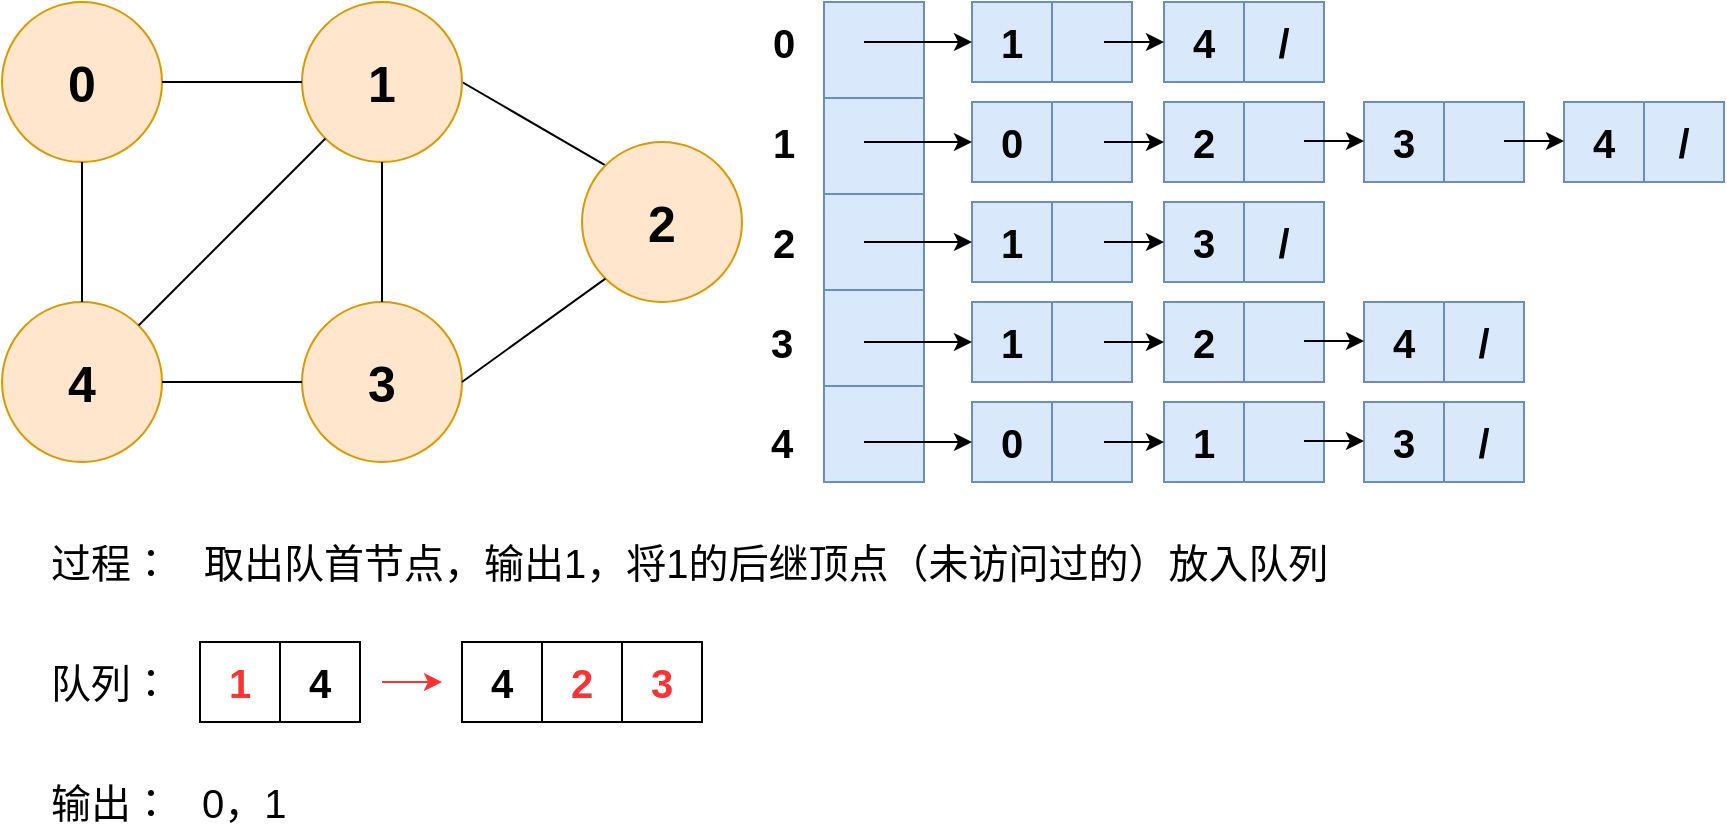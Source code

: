 <mxfile version="13.4.5" type="device"><diagram id="3SB0d3gYCvH_tWMfFJ3L" name="Page-1"><mxGraphModel dx="1106" dy="900" grid="1" gridSize="10" guides="1" tooltips="1" connect="1" arrows="1" fold="1" page="1" pageScale="1" pageWidth="827" pageHeight="1169" math="0" shadow="0"><root><mxCell id="0"/><mxCell id="1" parent="0"/><mxCell id="4MPdrHBVr2GdpKIysYIf-1" value="&lt;b style=&quot;font-size: 25px&quot;&gt;0&lt;/b&gt;" style="ellipse;whiteSpace=wrap;html=1;aspect=fixed;fillColor=#ffe6cc;strokeColor=#d79b00;" vertex="1" parent="1"><mxGeometry x="250" y="690" width="80" height="80" as="geometry"/></mxCell><mxCell id="4MPdrHBVr2GdpKIysYIf-2" value="" style="endArrow=none;html=1;entryX=0;entryY=0;entryDx=0;entryDy=0;exitX=1;exitY=0.5;exitDx=0;exitDy=0;" edge="1" parent="1" source="4MPdrHBVr2GdpKIysYIf-6" target="4MPdrHBVr2GdpKIysYIf-3"><mxGeometry width="50" height="50" relative="1" as="geometry"><mxPoint x="529.996" y="670.004" as="sourcePoint"/><mxPoint x="506.564" y="693.436" as="targetPoint"/></mxGeometry></mxCell><mxCell id="4MPdrHBVr2GdpKIysYIf-3" value="&lt;b style=&quot;font-size: 25px&quot;&gt;2&lt;/b&gt;" style="ellipse;whiteSpace=wrap;html=1;aspect=fixed;fillColor=#ffe6cc;strokeColor=#d79b00;" vertex="1" parent="1"><mxGeometry x="540" y="760" width="80" height="80" as="geometry"/></mxCell><mxCell id="4MPdrHBVr2GdpKIysYIf-4" value="&lt;b style=&quot;font-size: 25px&quot;&gt;3&lt;/b&gt;" style="ellipse;whiteSpace=wrap;html=1;aspect=fixed;fillColor=#ffe6cc;strokeColor=#d79b00;" vertex="1" parent="1"><mxGeometry x="400" y="840" width="80" height="80" as="geometry"/></mxCell><mxCell id="4MPdrHBVr2GdpKIysYIf-5" value="&lt;b style=&quot;font-size: 25px&quot;&gt;4&lt;/b&gt;" style="ellipse;whiteSpace=wrap;html=1;aspect=fixed;fillColor=#ffe6cc;strokeColor=#d79b00;" vertex="1" parent="1"><mxGeometry x="250" y="840" width="80" height="80" as="geometry"/></mxCell><mxCell id="4MPdrHBVr2GdpKIysYIf-6" value="&lt;b style=&quot;font-size: 25px&quot;&gt;1&lt;/b&gt;" style="ellipse;whiteSpace=wrap;html=1;aspect=fixed;fillColor=#ffe6cc;strokeColor=#d79b00;" vertex="1" parent="1"><mxGeometry x="400" y="690" width="80" height="80" as="geometry"/></mxCell><mxCell id="4MPdrHBVr2GdpKIysYIf-7" value="" style="endArrow=none;html=1;" edge="1" parent="1" source="4MPdrHBVr2GdpKIysYIf-1" target="4MPdrHBVr2GdpKIysYIf-6"><mxGeometry width="50" height="50" relative="1" as="geometry"><mxPoint x="478.284" y="768.284" as="sourcePoint"/><mxPoint x="571.716" y="791.716" as="targetPoint"/></mxGeometry></mxCell><mxCell id="4MPdrHBVr2GdpKIysYIf-8" value="" style="endArrow=none;html=1;" edge="1" parent="1" source="4MPdrHBVr2GdpKIysYIf-5" target="4MPdrHBVr2GdpKIysYIf-1"><mxGeometry width="50" height="50" relative="1" as="geometry"><mxPoint x="340" y="740" as="sourcePoint"/><mxPoint x="410" y="740" as="targetPoint"/></mxGeometry></mxCell><mxCell id="4MPdrHBVr2GdpKIysYIf-9" value="" style="endArrow=none;html=1;exitX=0;exitY=0.5;exitDx=0;exitDy=0;entryX=1;entryY=0.5;entryDx=0;entryDy=0;" edge="1" parent="1" source="4MPdrHBVr2GdpKIysYIf-4" target="4MPdrHBVr2GdpKIysYIf-5"><mxGeometry width="50" height="50" relative="1" as="geometry"><mxPoint x="300" y="850" as="sourcePoint"/><mxPoint x="300" y="780" as="targetPoint"/></mxGeometry></mxCell><mxCell id="4MPdrHBVr2GdpKIysYIf-10" value="" style="endArrow=none;html=1;exitX=0.5;exitY=1;exitDx=0;exitDy=0;entryX=0.5;entryY=0;entryDx=0;entryDy=0;" edge="1" parent="1" source="4MPdrHBVr2GdpKIysYIf-6" target="4MPdrHBVr2GdpKIysYIf-4"><mxGeometry width="50" height="50" relative="1" as="geometry"><mxPoint x="410" y="890" as="sourcePoint"/><mxPoint x="340" y="890" as="targetPoint"/></mxGeometry></mxCell><mxCell id="4MPdrHBVr2GdpKIysYIf-11" value="" style="endArrow=none;html=1;exitX=0;exitY=1;exitDx=0;exitDy=0;entryX=1;entryY=0.5;entryDx=0;entryDy=0;" edge="1" parent="1" source="4MPdrHBVr2GdpKIysYIf-3" target="4MPdrHBVr2GdpKIysYIf-4"><mxGeometry width="50" height="50" relative="1" as="geometry"><mxPoint x="450" y="780" as="sourcePoint"/><mxPoint x="450" y="850" as="targetPoint"/></mxGeometry></mxCell><mxCell id="4MPdrHBVr2GdpKIysYIf-12" value="" style="endArrow=none;html=1;exitX=0;exitY=1;exitDx=0;exitDy=0;entryX=1;entryY=0;entryDx=0;entryDy=0;" edge="1" parent="1" source="4MPdrHBVr2GdpKIysYIf-6" target="4MPdrHBVr2GdpKIysYIf-5"><mxGeometry width="50" height="50" relative="1" as="geometry"><mxPoint x="450" y="780" as="sourcePoint"/><mxPoint x="450" y="850" as="targetPoint"/></mxGeometry></mxCell><mxCell id="4MPdrHBVr2GdpKIysYIf-13" value="队列：" style="text;html=1;strokeColor=none;fillColor=none;align=center;verticalAlign=middle;whiteSpace=wrap;rounded=0;fontSize=20;" vertex="1" parent="1"><mxGeometry x="270" y="1020" width="69" height="20" as="geometry"/></mxCell><mxCell id="4MPdrHBVr2GdpKIysYIf-14" value="&lt;div&gt;&lt;span style=&quot;font-size: 20px&quot;&gt;&lt;b&gt;4&lt;/b&gt;&lt;/span&gt;&lt;/div&gt;" style="text;html=1;strokeColor=none;fillColor=none;align=center;verticalAlign=middle;whiteSpace=wrap;rounded=0;" vertex="1" parent="1"><mxGeometry x="620" y="900" width="40" height="20" as="geometry"/></mxCell><mxCell id="4MPdrHBVr2GdpKIysYIf-15" value="&lt;div&gt;&lt;span style=&quot;font-size: 20px&quot;&gt;&lt;b&gt;3&lt;/b&gt;&lt;/span&gt;&lt;/div&gt;" style="text;html=1;strokeColor=none;fillColor=none;align=center;verticalAlign=middle;whiteSpace=wrap;rounded=0;" vertex="1" parent="1"><mxGeometry x="620" y="850" width="40" height="20" as="geometry"/></mxCell><mxCell id="4MPdrHBVr2GdpKIysYIf-16" value="&lt;div&gt;&lt;span style=&quot;font-size: 20px&quot;&gt;&lt;b&gt;2&lt;/b&gt;&lt;/span&gt;&lt;/div&gt;" style="text;html=1;strokeColor=none;fillColor=none;align=center;verticalAlign=middle;whiteSpace=wrap;rounded=0;" vertex="1" parent="1"><mxGeometry x="621" y="800" width="40" height="20" as="geometry"/></mxCell><mxCell id="4MPdrHBVr2GdpKIysYIf-17" value="&lt;div&gt;&lt;span style=&quot;font-size: 20px&quot;&gt;&lt;b&gt;1&lt;/b&gt;&lt;/span&gt;&lt;/div&gt;" style="text;html=1;strokeColor=none;fillColor=none;align=center;verticalAlign=middle;whiteSpace=wrap;rounded=0;" vertex="1" parent="1"><mxGeometry x="621" y="750" width="40" height="20" as="geometry"/></mxCell><mxCell id="4MPdrHBVr2GdpKIysYIf-18" value="&lt;div&gt;&lt;span style=&quot;font-size: 20px&quot;&gt;&lt;b&gt;0&lt;/b&gt;&lt;/span&gt;&lt;/div&gt;" style="text;html=1;strokeColor=none;fillColor=none;align=center;verticalAlign=middle;whiteSpace=wrap;rounded=0;" vertex="1" parent="1"><mxGeometry x="621" y="700" width="40" height="20" as="geometry"/></mxCell><mxCell id="4MPdrHBVr2GdpKIysYIf-19" value="" style="shape=table;html=1;whiteSpace=wrap;startSize=0;container=1;collapsible=0;childLayout=tableLayout;fontSize=20;fontStyle=1;strokeColor=#6c8ebf;fillColor=#dae8fc;" vertex="1" parent="1"><mxGeometry x="831" y="690" width="80" height="40" as="geometry"/></mxCell><mxCell id="4MPdrHBVr2GdpKIysYIf-20" value="" style="shape=partialRectangle;html=1;whiteSpace=wrap;collapsible=0;dropTarget=0;pointerEvents=0;fillColor=none;top=0;left=0;bottom=0;right=0;points=[[0,0.5],[1,0.5]];portConstraint=eastwest;fontSize=20;fontStyle=1" vertex="1" parent="4MPdrHBVr2GdpKIysYIf-19"><mxGeometry width="80" height="40" as="geometry"/></mxCell><mxCell id="4MPdrHBVr2GdpKIysYIf-21" value="4" style="shape=partialRectangle;html=1;whiteSpace=wrap;connectable=0;overflow=hidden;fillColor=none;top=0;left=0;bottom=0;right=0;fontSize=20;fontStyle=1" vertex="1" parent="4MPdrHBVr2GdpKIysYIf-20"><mxGeometry width="40" height="40" as="geometry"/></mxCell><mxCell id="4MPdrHBVr2GdpKIysYIf-22" value="/" style="shape=partialRectangle;html=1;whiteSpace=wrap;connectable=0;overflow=hidden;fillColor=none;top=0;left=0;bottom=0;right=0;fontSize=20;fontStyle=1" vertex="1" parent="4MPdrHBVr2GdpKIysYIf-20"><mxGeometry x="40" width="40" height="40" as="geometry"/></mxCell><mxCell id="4MPdrHBVr2GdpKIysYIf-23" value="" style="shape=table;html=1;whiteSpace=wrap;startSize=0;container=1;collapsible=0;childLayout=tableLayout;fontSize=20;fontStyle=1;strokeColor=#6c8ebf;fillColor=#dae8fc;" vertex="1" parent="1"><mxGeometry x="735" y="690" width="80" height="40" as="geometry"/></mxCell><mxCell id="4MPdrHBVr2GdpKIysYIf-24" value="" style="shape=partialRectangle;html=1;whiteSpace=wrap;collapsible=0;dropTarget=0;pointerEvents=0;fillColor=none;top=0;left=0;bottom=0;right=0;points=[[0,0.5],[1,0.5]];portConstraint=eastwest;fontSize=20;fontStyle=1" vertex="1" parent="4MPdrHBVr2GdpKIysYIf-23"><mxGeometry width="80" height="40" as="geometry"/></mxCell><mxCell id="4MPdrHBVr2GdpKIysYIf-25" value="1" style="shape=partialRectangle;html=1;whiteSpace=wrap;connectable=0;overflow=hidden;fillColor=none;top=0;left=0;bottom=0;right=0;fontSize=20;fontStyle=1" vertex="1" parent="4MPdrHBVr2GdpKIysYIf-24"><mxGeometry width="40" height="40" as="geometry"/></mxCell><mxCell id="4MPdrHBVr2GdpKIysYIf-26" value="" style="shape=partialRectangle;html=1;whiteSpace=wrap;connectable=0;overflow=hidden;fillColor=none;top=0;left=0;bottom=0;right=0;fontSize=20;fontStyle=1" vertex="1" parent="4MPdrHBVr2GdpKIysYIf-24"><mxGeometry x="40" width="40" height="40" as="geometry"/></mxCell><mxCell id="4MPdrHBVr2GdpKIysYIf-27" value="" style="shape=table;html=1;whiteSpace=wrap;startSize=0;container=1;collapsible=0;childLayout=tableLayout;fontSize=20;fontStyle=1;strokeColor=#6c8ebf;fillColor=#dae8fc;" vertex="1" parent="1"><mxGeometry x="1031" y="740" width="80" height="40" as="geometry"/></mxCell><mxCell id="4MPdrHBVr2GdpKIysYIf-28" value="" style="shape=partialRectangle;html=1;whiteSpace=wrap;collapsible=0;dropTarget=0;pointerEvents=0;fillColor=none;top=0;left=0;bottom=0;right=0;points=[[0,0.5],[1,0.5]];portConstraint=eastwest;fontSize=20;fontStyle=1" vertex="1" parent="4MPdrHBVr2GdpKIysYIf-27"><mxGeometry width="80" height="40" as="geometry"/></mxCell><mxCell id="4MPdrHBVr2GdpKIysYIf-29" value="4" style="shape=partialRectangle;html=1;whiteSpace=wrap;connectable=0;overflow=hidden;fillColor=none;top=0;left=0;bottom=0;right=0;fontSize=20;fontStyle=1" vertex="1" parent="4MPdrHBVr2GdpKIysYIf-28"><mxGeometry width="40" height="40" as="geometry"/></mxCell><mxCell id="4MPdrHBVr2GdpKIysYIf-30" value="/" style="shape=partialRectangle;html=1;whiteSpace=wrap;connectable=0;overflow=hidden;fillColor=none;top=0;left=0;bottom=0;right=0;fontSize=20;fontStyle=1" vertex="1" parent="4MPdrHBVr2GdpKIysYIf-28"><mxGeometry x="40" width="40" height="40" as="geometry"/></mxCell><mxCell id="4MPdrHBVr2GdpKIysYIf-31" value="" style="shape=table;html=1;whiteSpace=wrap;startSize=0;container=1;collapsible=0;childLayout=tableLayout;fontSize=20;fontStyle=1;strokeColor=#6c8ebf;fillColor=#dae8fc;" vertex="1" parent="1"><mxGeometry x="931" y="740" width="80" height="40" as="geometry"/></mxCell><mxCell id="4MPdrHBVr2GdpKIysYIf-32" value="" style="shape=partialRectangle;html=1;whiteSpace=wrap;collapsible=0;dropTarget=0;pointerEvents=0;fillColor=none;top=0;left=0;bottom=0;right=0;points=[[0,0.5],[1,0.5]];portConstraint=eastwest;fontSize=20;fontStyle=1" vertex="1" parent="4MPdrHBVr2GdpKIysYIf-31"><mxGeometry width="80" height="40" as="geometry"/></mxCell><mxCell id="4MPdrHBVr2GdpKIysYIf-33" value="3" style="shape=partialRectangle;html=1;whiteSpace=wrap;connectable=0;overflow=hidden;fillColor=none;top=0;left=0;bottom=0;right=0;fontSize=20;fontStyle=1" vertex="1" parent="4MPdrHBVr2GdpKIysYIf-32"><mxGeometry width="40" height="40" as="geometry"/></mxCell><mxCell id="4MPdrHBVr2GdpKIysYIf-34" value="" style="shape=partialRectangle;html=1;whiteSpace=wrap;connectable=0;overflow=hidden;fillColor=none;top=0;left=0;bottom=0;right=0;fontSize=20;fontStyle=1" vertex="1" parent="4MPdrHBVr2GdpKIysYIf-32"><mxGeometry x="40" width="40" height="40" as="geometry"/></mxCell><mxCell id="4MPdrHBVr2GdpKIysYIf-35" value="" style="shape=table;html=1;whiteSpace=wrap;startSize=0;container=1;collapsible=0;childLayout=tableLayout;fontSize=20;fontStyle=1;strokeColor=#6c8ebf;fillColor=#dae8fc;" vertex="1" parent="1"><mxGeometry x="831" y="740" width="80" height="40" as="geometry"/></mxCell><mxCell id="4MPdrHBVr2GdpKIysYIf-36" value="" style="shape=partialRectangle;html=1;whiteSpace=wrap;collapsible=0;dropTarget=0;pointerEvents=0;fillColor=none;top=0;left=0;bottom=0;right=0;points=[[0,0.5],[1,0.5]];portConstraint=eastwest;fontSize=20;fontStyle=1" vertex="1" parent="4MPdrHBVr2GdpKIysYIf-35"><mxGeometry width="80" height="40" as="geometry"/></mxCell><mxCell id="4MPdrHBVr2GdpKIysYIf-37" value="2" style="shape=partialRectangle;html=1;whiteSpace=wrap;connectable=0;overflow=hidden;fillColor=none;top=0;left=0;bottom=0;right=0;fontSize=20;fontStyle=1" vertex="1" parent="4MPdrHBVr2GdpKIysYIf-36"><mxGeometry width="40" height="40" as="geometry"/></mxCell><mxCell id="4MPdrHBVr2GdpKIysYIf-38" value="" style="shape=partialRectangle;html=1;whiteSpace=wrap;connectable=0;overflow=hidden;fillColor=none;top=0;left=0;bottom=0;right=0;fontSize=20;fontStyle=1" vertex="1" parent="4MPdrHBVr2GdpKIysYIf-36"><mxGeometry x="40" width="40" height="40" as="geometry"/></mxCell><mxCell id="4MPdrHBVr2GdpKIysYIf-39" value="" style="shape=table;html=1;whiteSpace=wrap;startSize=0;container=1;collapsible=0;childLayout=tableLayout;fontSize=20;fontStyle=1;strokeColor=#6c8ebf;fillColor=#dae8fc;" vertex="1" parent="1"><mxGeometry x="735" y="740" width="80" height="40" as="geometry"/></mxCell><mxCell id="4MPdrHBVr2GdpKIysYIf-40" value="" style="shape=partialRectangle;html=1;whiteSpace=wrap;collapsible=0;dropTarget=0;pointerEvents=0;fillColor=none;top=0;left=0;bottom=0;right=0;points=[[0,0.5],[1,0.5]];portConstraint=eastwest;fontSize=20;fontStyle=1" vertex="1" parent="4MPdrHBVr2GdpKIysYIf-39"><mxGeometry width="80" height="40" as="geometry"/></mxCell><mxCell id="4MPdrHBVr2GdpKIysYIf-41" value="0" style="shape=partialRectangle;html=1;whiteSpace=wrap;connectable=0;overflow=hidden;fillColor=none;top=0;left=0;bottom=0;right=0;fontSize=20;fontStyle=1" vertex="1" parent="4MPdrHBVr2GdpKIysYIf-40"><mxGeometry width="40" height="40" as="geometry"/></mxCell><mxCell id="4MPdrHBVr2GdpKIysYIf-42" value="" style="shape=partialRectangle;html=1;whiteSpace=wrap;connectable=0;overflow=hidden;fillColor=none;top=0;left=0;bottom=0;right=0;fontSize=20;fontStyle=1" vertex="1" parent="4MPdrHBVr2GdpKIysYIf-40"><mxGeometry x="40" width="40" height="40" as="geometry"/></mxCell><mxCell id="4MPdrHBVr2GdpKIysYIf-43" value="" style="shape=table;html=1;whiteSpace=wrap;startSize=0;container=1;collapsible=0;childLayout=tableLayout;fontSize=20;fontStyle=1;strokeColor=#6c8ebf;fillColor=#dae8fc;" vertex="1" parent="1"><mxGeometry x="831" y="790" width="80" height="40" as="geometry"/></mxCell><mxCell id="4MPdrHBVr2GdpKIysYIf-44" value="" style="shape=partialRectangle;html=1;whiteSpace=wrap;collapsible=0;dropTarget=0;pointerEvents=0;fillColor=none;top=0;left=0;bottom=0;right=0;points=[[0,0.5],[1,0.5]];portConstraint=eastwest;fontSize=20;fontStyle=1" vertex="1" parent="4MPdrHBVr2GdpKIysYIf-43"><mxGeometry width="80" height="40" as="geometry"/></mxCell><mxCell id="4MPdrHBVr2GdpKIysYIf-45" value="3" style="shape=partialRectangle;html=1;whiteSpace=wrap;connectable=0;overflow=hidden;fillColor=none;top=0;left=0;bottom=0;right=0;fontSize=20;fontStyle=1" vertex="1" parent="4MPdrHBVr2GdpKIysYIf-44"><mxGeometry width="40" height="40" as="geometry"/></mxCell><mxCell id="4MPdrHBVr2GdpKIysYIf-46" value="/" style="shape=partialRectangle;html=1;whiteSpace=wrap;connectable=0;overflow=hidden;fillColor=none;top=0;left=0;bottom=0;right=0;fontSize=20;fontStyle=1" vertex="1" parent="4MPdrHBVr2GdpKIysYIf-44"><mxGeometry x="40" width="40" height="40" as="geometry"/></mxCell><mxCell id="4MPdrHBVr2GdpKIysYIf-47" value="" style="shape=table;html=1;whiteSpace=wrap;startSize=0;container=1;collapsible=0;childLayout=tableLayout;fontSize=20;fontStyle=1;fillColor=#dae8fc;strokeColor=#6c8ebf;" vertex="1" parent="1"><mxGeometry x="735" y="790" width="80" height="40" as="geometry"/></mxCell><mxCell id="4MPdrHBVr2GdpKIysYIf-48" value="" style="shape=partialRectangle;html=1;whiteSpace=wrap;collapsible=0;dropTarget=0;pointerEvents=0;fillColor=none;top=0;left=0;bottom=0;right=0;points=[[0,0.5],[1,0.5]];portConstraint=eastwest;fontSize=20;fontStyle=1" vertex="1" parent="4MPdrHBVr2GdpKIysYIf-47"><mxGeometry width="80" height="40" as="geometry"/></mxCell><mxCell id="4MPdrHBVr2GdpKIysYIf-49" value="1" style="shape=partialRectangle;html=1;whiteSpace=wrap;connectable=0;overflow=hidden;fillColor=none;top=0;left=0;bottom=0;right=0;fontSize=20;fontStyle=1" vertex="1" parent="4MPdrHBVr2GdpKIysYIf-48"><mxGeometry width="40" height="40" as="geometry"/></mxCell><mxCell id="4MPdrHBVr2GdpKIysYIf-50" value="" style="shape=partialRectangle;html=1;whiteSpace=wrap;connectable=0;overflow=hidden;fillColor=none;top=0;left=0;bottom=0;right=0;fontSize=20;fontStyle=1" vertex="1" parent="4MPdrHBVr2GdpKIysYIf-48"><mxGeometry x="40" width="40" height="40" as="geometry"/></mxCell><mxCell id="4MPdrHBVr2GdpKIysYIf-51" value="" style="shape=table;html=1;whiteSpace=wrap;startSize=0;container=1;collapsible=0;childLayout=tableLayout;fontSize=20;fontStyle=1;strokeColor=#6c8ebf;fillColor=#dae8fc;" vertex="1" parent="1"><mxGeometry x="931" y="840" width="80" height="40" as="geometry"/></mxCell><mxCell id="4MPdrHBVr2GdpKIysYIf-52" value="" style="shape=partialRectangle;html=1;whiteSpace=wrap;collapsible=0;dropTarget=0;pointerEvents=0;fillColor=none;top=0;left=0;bottom=0;right=0;points=[[0,0.5],[1,0.5]];portConstraint=eastwest;fontSize=20;fontStyle=1" vertex="1" parent="4MPdrHBVr2GdpKIysYIf-51"><mxGeometry width="80" height="40" as="geometry"/></mxCell><mxCell id="4MPdrHBVr2GdpKIysYIf-53" value="4" style="shape=partialRectangle;html=1;whiteSpace=wrap;connectable=0;overflow=hidden;fillColor=none;top=0;left=0;bottom=0;right=0;fontSize=20;fontStyle=1" vertex="1" parent="4MPdrHBVr2GdpKIysYIf-52"><mxGeometry width="40" height="40" as="geometry"/></mxCell><mxCell id="4MPdrHBVr2GdpKIysYIf-54" value="/" style="shape=partialRectangle;html=1;whiteSpace=wrap;connectable=0;overflow=hidden;fillColor=none;top=0;left=0;bottom=0;right=0;fontSize=20;fontStyle=1" vertex="1" parent="4MPdrHBVr2GdpKIysYIf-52"><mxGeometry x="40" width="40" height="40" as="geometry"/></mxCell><mxCell id="4MPdrHBVr2GdpKIysYIf-55" value="" style="shape=table;html=1;whiteSpace=wrap;startSize=0;container=1;collapsible=0;childLayout=tableLayout;fontSize=20;fontStyle=1;strokeColor=#6c8ebf;fillColor=#dae8fc;" vertex="1" parent="1"><mxGeometry x="831" y="840" width="80" height="40" as="geometry"/></mxCell><mxCell id="4MPdrHBVr2GdpKIysYIf-56" value="" style="shape=partialRectangle;html=1;whiteSpace=wrap;collapsible=0;dropTarget=0;pointerEvents=0;fillColor=none;top=0;left=0;bottom=0;right=0;points=[[0,0.5],[1,0.5]];portConstraint=eastwest;fontSize=20;fontStyle=1" vertex="1" parent="4MPdrHBVr2GdpKIysYIf-55"><mxGeometry width="80" height="40" as="geometry"/></mxCell><mxCell id="4MPdrHBVr2GdpKIysYIf-57" value="2" style="shape=partialRectangle;html=1;whiteSpace=wrap;connectable=0;overflow=hidden;fillColor=none;top=0;left=0;bottom=0;right=0;fontSize=20;fontStyle=1" vertex="1" parent="4MPdrHBVr2GdpKIysYIf-56"><mxGeometry width="40" height="40" as="geometry"/></mxCell><mxCell id="4MPdrHBVr2GdpKIysYIf-58" value="" style="shape=partialRectangle;html=1;whiteSpace=wrap;connectable=0;overflow=hidden;fillColor=none;top=0;left=0;bottom=0;right=0;fontSize=20;fontStyle=1" vertex="1" parent="4MPdrHBVr2GdpKIysYIf-56"><mxGeometry x="40" width="40" height="40" as="geometry"/></mxCell><mxCell id="4MPdrHBVr2GdpKIysYIf-59" value="" style="shape=table;html=1;whiteSpace=wrap;startSize=0;container=1;collapsible=0;childLayout=tableLayout;fontSize=20;fontStyle=1;strokeColor=#6c8ebf;fillColor=#dae8fc;" vertex="1" parent="1"><mxGeometry x="735" y="840" width="80" height="40" as="geometry"/></mxCell><mxCell id="4MPdrHBVr2GdpKIysYIf-60" value="" style="shape=partialRectangle;html=1;whiteSpace=wrap;collapsible=0;dropTarget=0;pointerEvents=0;fillColor=none;top=0;left=0;bottom=0;right=0;points=[[0,0.5],[1,0.5]];portConstraint=eastwest;fontSize=20;fontStyle=1" vertex="1" parent="4MPdrHBVr2GdpKIysYIf-59"><mxGeometry width="80" height="40" as="geometry"/></mxCell><mxCell id="4MPdrHBVr2GdpKIysYIf-61" value="1" style="shape=partialRectangle;html=1;whiteSpace=wrap;connectable=0;overflow=hidden;fillColor=none;top=0;left=0;bottom=0;right=0;fontSize=20;fontStyle=1" vertex="1" parent="4MPdrHBVr2GdpKIysYIf-60"><mxGeometry width="40" height="40" as="geometry"/></mxCell><mxCell id="4MPdrHBVr2GdpKIysYIf-62" value="" style="shape=partialRectangle;html=1;whiteSpace=wrap;connectable=0;overflow=hidden;fillColor=none;top=0;left=0;bottom=0;right=0;fontSize=20;fontStyle=1" vertex="1" parent="4MPdrHBVr2GdpKIysYIf-60"><mxGeometry x="40" width="40" height="40" as="geometry"/></mxCell><mxCell id="4MPdrHBVr2GdpKIysYIf-63" value="" style="shape=table;html=1;whiteSpace=wrap;startSize=0;container=1;collapsible=0;childLayout=tableLayout;fontSize=20;fontStyle=1;strokeColor=#6c8ebf;fillColor=#dae8fc;" vertex="1" parent="1"><mxGeometry x="931" y="890" width="80" height="40" as="geometry"/></mxCell><mxCell id="4MPdrHBVr2GdpKIysYIf-64" value="" style="shape=partialRectangle;html=1;whiteSpace=wrap;collapsible=0;dropTarget=0;pointerEvents=0;fillColor=none;top=0;left=0;bottom=0;right=0;points=[[0,0.5],[1,0.5]];portConstraint=eastwest;fontSize=20;fontStyle=1" vertex="1" parent="4MPdrHBVr2GdpKIysYIf-63"><mxGeometry width="80" height="40" as="geometry"/></mxCell><mxCell id="4MPdrHBVr2GdpKIysYIf-65" value="3" style="shape=partialRectangle;html=1;whiteSpace=wrap;connectable=0;overflow=hidden;fillColor=none;top=0;left=0;bottom=0;right=0;fontSize=20;fontStyle=1" vertex="1" parent="4MPdrHBVr2GdpKIysYIf-64"><mxGeometry width="40" height="40" as="geometry"/></mxCell><mxCell id="4MPdrHBVr2GdpKIysYIf-66" value="/" style="shape=partialRectangle;html=1;whiteSpace=wrap;connectable=0;overflow=hidden;fillColor=none;top=0;left=0;bottom=0;right=0;fontSize=20;fontStyle=1" vertex="1" parent="4MPdrHBVr2GdpKIysYIf-64"><mxGeometry x="40" width="40" height="40" as="geometry"/></mxCell><mxCell id="4MPdrHBVr2GdpKIysYIf-67" value="" style="shape=table;html=1;whiteSpace=wrap;startSize=0;container=1;collapsible=0;childLayout=tableLayout;fontSize=20;fontStyle=1;strokeColor=#6c8ebf;fillColor=#dae8fc;" vertex="1" parent="1"><mxGeometry x="831" y="890" width="80" height="40" as="geometry"/></mxCell><mxCell id="4MPdrHBVr2GdpKIysYIf-68" value="" style="shape=partialRectangle;html=1;whiteSpace=wrap;collapsible=0;dropTarget=0;pointerEvents=0;fillColor=none;top=0;left=0;bottom=0;right=0;points=[[0,0.5],[1,0.5]];portConstraint=eastwest;fontSize=20;fontStyle=1" vertex="1" parent="4MPdrHBVr2GdpKIysYIf-67"><mxGeometry width="80" height="40" as="geometry"/></mxCell><mxCell id="4MPdrHBVr2GdpKIysYIf-69" value="1" style="shape=partialRectangle;html=1;whiteSpace=wrap;connectable=0;overflow=hidden;fillColor=none;top=0;left=0;bottom=0;right=0;fontSize=20;fontStyle=1" vertex="1" parent="4MPdrHBVr2GdpKIysYIf-68"><mxGeometry width="40" height="40" as="geometry"/></mxCell><mxCell id="4MPdrHBVr2GdpKIysYIf-70" value="" style="shape=partialRectangle;html=1;whiteSpace=wrap;connectable=0;overflow=hidden;fillColor=none;top=0;left=0;bottom=0;right=0;fontSize=20;fontStyle=1" vertex="1" parent="4MPdrHBVr2GdpKIysYIf-68"><mxGeometry x="40" width="40" height="40" as="geometry"/></mxCell><mxCell id="4MPdrHBVr2GdpKIysYIf-71" value="" style="shape=table;html=1;whiteSpace=wrap;startSize=0;container=1;collapsible=0;childLayout=tableLayout;fontSize=20;fontStyle=1;strokeColor=#6c8ebf;fillColor=#dae8fc;" vertex="1" parent="1"><mxGeometry x="735" y="890" width="80" height="40" as="geometry"/></mxCell><mxCell id="4MPdrHBVr2GdpKIysYIf-72" value="" style="shape=partialRectangle;html=1;whiteSpace=wrap;collapsible=0;dropTarget=0;pointerEvents=0;fillColor=none;top=0;left=0;bottom=0;right=0;points=[[0,0.5],[1,0.5]];portConstraint=eastwest;fontSize=20;fontStyle=1" vertex="1" parent="4MPdrHBVr2GdpKIysYIf-71"><mxGeometry width="80" height="40" as="geometry"/></mxCell><mxCell id="4MPdrHBVr2GdpKIysYIf-73" value="0" style="shape=partialRectangle;html=1;whiteSpace=wrap;connectable=0;overflow=hidden;fillColor=none;top=0;left=0;bottom=0;right=0;fontSize=20;fontStyle=1" vertex="1" parent="4MPdrHBVr2GdpKIysYIf-72"><mxGeometry width="40" height="40" as="geometry"/></mxCell><mxCell id="4MPdrHBVr2GdpKIysYIf-74" value="" style="shape=partialRectangle;html=1;whiteSpace=wrap;connectable=0;overflow=hidden;fillColor=none;top=0;left=0;bottom=0;right=0;fontSize=20;fontStyle=1" vertex="1" parent="4MPdrHBVr2GdpKIysYIf-72"><mxGeometry x="40" width="40" height="40" as="geometry"/></mxCell><mxCell id="4MPdrHBVr2GdpKIysYIf-75" value="" style="shape=table;html=1;whiteSpace=wrap;startSize=0;container=1;collapsible=0;childLayout=tableLayout;strokeColor=#6c8ebf;fillColor=#dae8fc;" vertex="1" parent="1"><mxGeometry x="661" y="690" width="50" height="240" as="geometry"/></mxCell><mxCell id="4MPdrHBVr2GdpKIysYIf-76" value="" style="shape=partialRectangle;html=1;whiteSpace=wrap;collapsible=0;dropTarget=0;pointerEvents=0;fillColor=none;top=0;left=0;bottom=0;right=0;points=[[0,0.5],[1,0.5]];portConstraint=eastwest;" vertex="1" parent="4MPdrHBVr2GdpKIysYIf-75"><mxGeometry width="50" height="48" as="geometry"/></mxCell><mxCell id="4MPdrHBVr2GdpKIysYIf-77" value="" style="shape=partialRectangle;html=1;whiteSpace=wrap;connectable=0;overflow=hidden;fillColor=none;top=0;left=0;bottom=0;right=0;" vertex="1" parent="4MPdrHBVr2GdpKIysYIf-76"><mxGeometry width="50" height="48" as="geometry"/></mxCell><mxCell id="4MPdrHBVr2GdpKIysYIf-78" value="" style="shape=partialRectangle;html=1;whiteSpace=wrap;collapsible=0;dropTarget=0;pointerEvents=0;fillColor=none;top=0;left=0;bottom=0;right=0;points=[[0,0.5],[1,0.5]];portConstraint=eastwest;" vertex="1" parent="4MPdrHBVr2GdpKIysYIf-75"><mxGeometry y="48" width="50" height="48" as="geometry"/></mxCell><mxCell id="4MPdrHBVr2GdpKIysYIf-79" value="" style="shape=partialRectangle;html=1;whiteSpace=wrap;connectable=0;overflow=hidden;fillColor=none;top=0;left=0;bottom=0;right=0;" vertex="1" parent="4MPdrHBVr2GdpKIysYIf-78"><mxGeometry width="50" height="48" as="geometry"/></mxCell><mxCell id="4MPdrHBVr2GdpKIysYIf-80" value="" style="shape=partialRectangle;html=1;whiteSpace=wrap;collapsible=0;dropTarget=0;pointerEvents=0;fillColor=none;top=0;left=0;bottom=0;right=0;points=[[0,0.5],[1,0.5]];portConstraint=eastwest;" vertex="1" parent="4MPdrHBVr2GdpKIysYIf-75"><mxGeometry y="96" width="50" height="48" as="geometry"/></mxCell><mxCell id="4MPdrHBVr2GdpKIysYIf-81" value="" style="shape=partialRectangle;html=1;whiteSpace=wrap;connectable=0;overflow=hidden;fillColor=none;top=0;left=0;bottom=0;right=0;" vertex="1" parent="4MPdrHBVr2GdpKIysYIf-80"><mxGeometry width="50" height="48" as="geometry"/></mxCell><mxCell id="4MPdrHBVr2GdpKIysYIf-82" value="" style="shape=partialRectangle;html=1;whiteSpace=wrap;collapsible=0;dropTarget=0;pointerEvents=0;fillColor=none;top=0;left=0;bottom=0;right=0;points=[[0,0.5],[1,0.5]];portConstraint=eastwest;" vertex="1" parent="4MPdrHBVr2GdpKIysYIf-75"><mxGeometry y="144" width="50" height="48" as="geometry"/></mxCell><mxCell id="4MPdrHBVr2GdpKIysYIf-83" value="" style="shape=partialRectangle;html=1;whiteSpace=wrap;connectable=0;overflow=hidden;fillColor=none;top=0;left=0;bottom=0;right=0;" vertex="1" parent="4MPdrHBVr2GdpKIysYIf-82"><mxGeometry width="50" height="48" as="geometry"/></mxCell><mxCell id="4MPdrHBVr2GdpKIysYIf-84" value="" style="shape=partialRectangle;html=1;whiteSpace=wrap;collapsible=0;dropTarget=0;pointerEvents=0;fillColor=none;top=0;left=0;bottom=0;right=0;points=[[0,0.5],[1,0.5]];portConstraint=eastwest;" vertex="1" parent="4MPdrHBVr2GdpKIysYIf-75"><mxGeometry y="192" width="50" height="48" as="geometry"/></mxCell><mxCell id="4MPdrHBVr2GdpKIysYIf-85" value="" style="shape=partialRectangle;html=1;whiteSpace=wrap;connectable=0;overflow=hidden;fillColor=none;top=0;left=0;bottom=0;right=0;" vertex="1" parent="4MPdrHBVr2GdpKIysYIf-84"><mxGeometry width="50" height="48" as="geometry"/></mxCell><mxCell id="4MPdrHBVr2GdpKIysYIf-86" style="rounded=0;orthogonalLoop=1;jettySize=auto;html=1;fontSize=20;entryX=0;entryY=0.5;entryDx=0;entryDy=0;" edge="1" parent="1" target="4MPdrHBVr2GdpKIysYIf-40"><mxGeometry relative="1" as="geometry"><mxPoint x="681" y="760" as="sourcePoint"/><mxPoint x="731" y="760" as="targetPoint"/></mxGeometry></mxCell><mxCell id="4MPdrHBVr2GdpKIysYIf-87" style="rounded=0;orthogonalLoop=1;jettySize=auto;html=1;fontSize=20;entryX=0;entryY=0.5;entryDx=0;entryDy=0;fontStyle=1" edge="1" parent="1" target="4MPdrHBVr2GdpKIysYIf-36"><mxGeometry relative="1" as="geometry"><mxPoint x="801" y="760" as="sourcePoint"/><mxPoint x="745" y="770" as="targetPoint"/></mxGeometry></mxCell><mxCell id="4MPdrHBVr2GdpKIysYIf-88" style="rounded=0;orthogonalLoop=1;jettySize=auto;html=1;fontSize=20;entryX=0;entryY=0.5;entryDx=0;entryDy=0;fontStyle=1" edge="1" parent="1"><mxGeometry relative="1" as="geometry"><mxPoint x="901" y="759.5" as="sourcePoint"/><mxPoint x="931" y="759.5" as="targetPoint"/></mxGeometry></mxCell><mxCell id="4MPdrHBVr2GdpKIysYIf-89" style="rounded=0;orthogonalLoop=1;jettySize=auto;html=1;fontSize=20;entryX=0;entryY=0.5;entryDx=0;entryDy=0;fontStyle=1" edge="1" parent="1"><mxGeometry relative="1" as="geometry"><mxPoint x="1001" y="759.5" as="sourcePoint"/><mxPoint x="1031" y="759.5" as="targetPoint"/></mxGeometry></mxCell><mxCell id="4MPdrHBVr2GdpKIysYIf-90" style="rounded=0;orthogonalLoop=1;jettySize=auto;html=1;fontSize=20;entryX=0;entryY=0.5;entryDx=0;entryDy=0;" edge="1" parent="1" target="4MPdrHBVr2GdpKIysYIf-24"><mxGeometry relative="1" as="geometry"><mxPoint x="681" y="710" as="sourcePoint"/><mxPoint x="731" y="710" as="targetPoint"/></mxGeometry></mxCell><mxCell id="4MPdrHBVr2GdpKIysYIf-91" style="rounded=0;orthogonalLoop=1;jettySize=auto;html=1;fontSize=20;entryX=0;entryY=0.5;entryDx=0;entryDy=0;fontStyle=1" edge="1" parent="1" target="4MPdrHBVr2GdpKIysYIf-20"><mxGeometry relative="1" as="geometry"><mxPoint x="801" y="710" as="sourcePoint"/><mxPoint x="745" y="720" as="targetPoint"/></mxGeometry></mxCell><mxCell id="4MPdrHBVr2GdpKIysYIf-92" style="rounded=0;orthogonalLoop=1;jettySize=auto;html=1;fontSize=20;entryX=0;entryY=0.5;entryDx=0;entryDy=0;" edge="1" parent="1" target="4MPdrHBVr2GdpKIysYIf-48"><mxGeometry relative="1" as="geometry"><mxPoint x="681" y="810" as="sourcePoint"/><mxPoint x="731" y="810" as="targetPoint"/></mxGeometry></mxCell><mxCell id="4MPdrHBVr2GdpKIysYIf-93" style="rounded=0;orthogonalLoop=1;jettySize=auto;html=1;fontSize=20;entryX=0;entryY=0.5;entryDx=0;entryDy=0;fontStyle=1" edge="1" parent="1" target="4MPdrHBVr2GdpKIysYIf-44"><mxGeometry relative="1" as="geometry"><mxPoint x="801" y="810" as="sourcePoint"/><mxPoint x="745" y="820" as="targetPoint"/></mxGeometry></mxCell><mxCell id="4MPdrHBVr2GdpKIysYIf-94" style="rounded=0;orthogonalLoop=1;jettySize=auto;html=1;fontSize=20;entryX=0;entryY=0.5;entryDx=0;entryDy=0;" edge="1" parent="1" target="4MPdrHBVr2GdpKIysYIf-60"><mxGeometry relative="1" as="geometry"><mxPoint x="681" y="860" as="sourcePoint"/><mxPoint x="731" y="860" as="targetPoint"/></mxGeometry></mxCell><mxCell id="4MPdrHBVr2GdpKIysYIf-95" style="rounded=0;orthogonalLoop=1;jettySize=auto;html=1;fontSize=20;entryX=0;entryY=0.5;entryDx=0;entryDy=0;fontStyle=1" edge="1" parent="1" target="4MPdrHBVr2GdpKIysYIf-56"><mxGeometry relative="1" as="geometry"><mxPoint x="801" y="860" as="sourcePoint"/><mxPoint x="745" y="870" as="targetPoint"/></mxGeometry></mxCell><mxCell id="4MPdrHBVr2GdpKIysYIf-96" style="rounded=0;orthogonalLoop=1;jettySize=auto;html=1;fontSize=20;entryX=0;entryY=0.5;entryDx=0;entryDy=0;fontStyle=1" edge="1" parent="1"><mxGeometry relative="1" as="geometry"><mxPoint x="901" y="859.5" as="sourcePoint"/><mxPoint x="931" y="859.5" as="targetPoint"/></mxGeometry></mxCell><mxCell id="4MPdrHBVr2GdpKIysYIf-97" style="rounded=0;orthogonalLoop=1;jettySize=auto;html=1;fontSize=20;entryX=0;entryY=0.5;entryDx=0;entryDy=0;" edge="1" parent="1" target="4MPdrHBVr2GdpKIysYIf-72"><mxGeometry relative="1" as="geometry"><mxPoint x="681" y="910" as="sourcePoint"/><mxPoint x="731" y="910" as="targetPoint"/></mxGeometry></mxCell><mxCell id="4MPdrHBVr2GdpKIysYIf-98" style="rounded=0;orthogonalLoop=1;jettySize=auto;html=1;fontSize=20;entryX=0;entryY=0.5;entryDx=0;entryDy=0;fontStyle=1" edge="1" parent="1" target="4MPdrHBVr2GdpKIysYIf-68"><mxGeometry relative="1" as="geometry"><mxPoint x="801" y="910" as="sourcePoint"/><mxPoint x="745" y="920" as="targetPoint"/></mxGeometry></mxCell><mxCell id="4MPdrHBVr2GdpKIysYIf-99" style="rounded=0;orthogonalLoop=1;jettySize=auto;html=1;fontSize=20;entryX=0;entryY=0.5;entryDx=0;entryDy=0;fontStyle=1" edge="1" parent="1"><mxGeometry relative="1" as="geometry"><mxPoint x="901" y="909.5" as="sourcePoint"/><mxPoint x="931" y="909.5" as="targetPoint"/></mxGeometry></mxCell><mxCell id="4MPdrHBVr2GdpKIysYIf-100" value="输出：" style="text;html=1;strokeColor=none;fillColor=none;align=center;verticalAlign=middle;whiteSpace=wrap;rounded=0;fontSize=20;" vertex="1" parent="1"><mxGeometry x="270" y="1080" width="69" height="20" as="geometry"/></mxCell><mxCell id="4MPdrHBVr2GdpKIysYIf-101" value="过程：" style="text;html=1;strokeColor=none;fillColor=none;align=center;verticalAlign=middle;whiteSpace=wrap;rounded=0;fontSize=20;" vertex="1" parent="1"><mxGeometry x="270" y="960" width="69" height="20" as="geometry"/></mxCell><mxCell id="4MPdrHBVr2GdpKIysYIf-102" value="取出队首节点，输出1，将1的后继顶点（未访问过的）放入队列" style="text;html=1;strokeColor=none;fillColor=none;align=left;verticalAlign=middle;whiteSpace=wrap;rounded=0;fontSize=20;" vertex="1" parent="1"><mxGeometry x="349" y="960" width="581" height="20" as="geometry"/></mxCell><mxCell id="4MPdrHBVr2GdpKIysYIf-103" value="0，1" style="text;html=1;strokeColor=none;fillColor=none;align=left;verticalAlign=middle;whiteSpace=wrap;rounded=0;fontSize=20;" vertex="1" parent="1"><mxGeometry x="348" y="1080" width="511" height="20" as="geometry"/></mxCell><mxCell id="4MPdrHBVr2GdpKIysYIf-104" value="" style="shape=table;html=1;whiteSpace=wrap;startSize=0;container=1;collapsible=0;childLayout=tableLayout;fontSize=20;fontStyle=1" vertex="1" parent="1"><mxGeometry x="349" y="1010" width="80" height="40" as="geometry"/></mxCell><mxCell id="4MPdrHBVr2GdpKIysYIf-105" value="" style="shape=partialRectangle;html=1;whiteSpace=wrap;collapsible=0;dropTarget=0;pointerEvents=0;fillColor=none;top=0;left=0;bottom=0;right=0;points=[[0,0.5],[1,0.5]];portConstraint=eastwest;fontSize=20;fontStyle=1" vertex="1" parent="4MPdrHBVr2GdpKIysYIf-104"><mxGeometry width="80" height="40" as="geometry"/></mxCell><mxCell id="4MPdrHBVr2GdpKIysYIf-106" value="&lt;font color=&quot;#ff3333&quot;&gt;1&lt;/font&gt;" style="shape=partialRectangle;html=1;whiteSpace=wrap;connectable=0;overflow=hidden;fillColor=none;top=0;left=0;bottom=0;right=0;fontSize=20;fontStyle=1" vertex="1" parent="4MPdrHBVr2GdpKIysYIf-105"><mxGeometry width="40" height="40" as="geometry"/></mxCell><mxCell id="4MPdrHBVr2GdpKIysYIf-107" value="4" style="shape=partialRectangle;html=1;whiteSpace=wrap;connectable=0;overflow=hidden;fillColor=none;top=0;left=0;bottom=0;right=0;fontSize=20;fontStyle=1" vertex="1" parent="4MPdrHBVr2GdpKIysYIf-105"><mxGeometry x="40" width="40" height="40" as="geometry"/></mxCell><mxCell id="4MPdrHBVr2GdpKIysYIf-108" value="" style="shape=table;html=1;whiteSpace=wrap;startSize=0;container=1;collapsible=0;childLayout=tableLayout;fontSize=20;fontStyle=1" vertex="1" parent="1"><mxGeometry x="480" y="1010" width="120" height="40" as="geometry"/></mxCell><mxCell id="4MPdrHBVr2GdpKIysYIf-109" value="" style="shape=partialRectangle;html=1;whiteSpace=wrap;collapsible=0;dropTarget=0;pointerEvents=0;fillColor=none;top=0;left=0;bottom=0;right=0;points=[[0,0.5],[1,0.5]];portConstraint=eastwest;fontSize=20;fontStyle=1" vertex="1" parent="4MPdrHBVr2GdpKIysYIf-108"><mxGeometry width="120" height="40" as="geometry"/></mxCell><mxCell id="4MPdrHBVr2GdpKIysYIf-110" value="4" style="shape=partialRectangle;html=1;whiteSpace=wrap;connectable=0;overflow=hidden;fillColor=none;top=0;left=0;bottom=0;right=0;fontSize=20;fontStyle=1" vertex="1" parent="4MPdrHBVr2GdpKIysYIf-109"><mxGeometry width="40" height="40" as="geometry"/></mxCell><mxCell id="4MPdrHBVr2GdpKIysYIf-111" value="&lt;font color=&quot;#ff3333&quot;&gt;2&lt;/font&gt;" style="shape=partialRectangle;html=1;whiteSpace=wrap;connectable=0;overflow=hidden;fillColor=none;top=0;left=0;bottom=0;right=0;fontSize=20;fontStyle=1" vertex="1" parent="4MPdrHBVr2GdpKIysYIf-109"><mxGeometry x="40" width="40" height="40" as="geometry"/></mxCell><mxCell id="4MPdrHBVr2GdpKIysYIf-112" value="&lt;font color=&quot;#ff3333&quot;&gt;3&lt;/font&gt;" style="shape=partialRectangle;html=1;whiteSpace=wrap;connectable=0;overflow=hidden;fillColor=none;top=0;left=0;bottom=0;right=0;fontSize=20;fontStyle=1" vertex="1" parent="4MPdrHBVr2GdpKIysYIf-109"><mxGeometry x="80" width="40" height="40" as="geometry"/></mxCell><mxCell id="4MPdrHBVr2GdpKIysYIf-113" style="edgeStyle=orthogonalEdgeStyle;curved=1;rounded=0;orthogonalLoop=1;jettySize=auto;html=1;strokeColor=#FF3333;" edge="1" parent="1"><mxGeometry relative="1" as="geometry"><mxPoint x="440" y="1030" as="sourcePoint"/><mxPoint x="470" y="1030" as="targetPoint"/></mxGeometry></mxCell></root></mxGraphModel></diagram></mxfile>